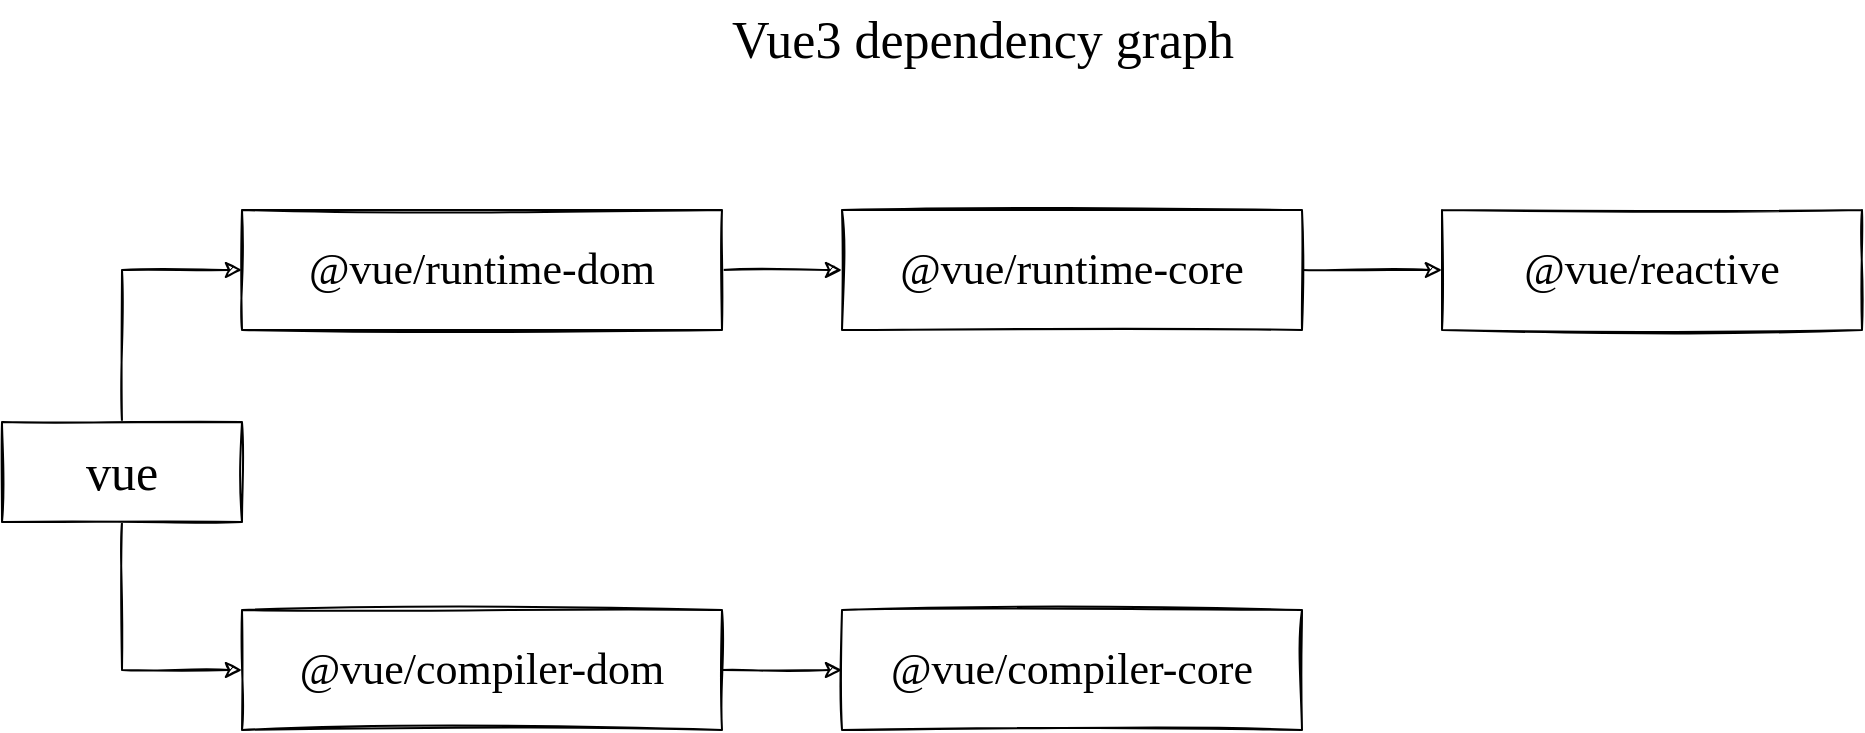 <mxfile><diagram id="0q8ObWF2c9_AeSXeWdKU" name="Page-1"><mxGraphModel dx="1759" dy="883" grid="1" gridSize="10" guides="1" tooltips="1" connect="1" arrows="1" fold="1" page="1" pageScale="1" pageWidth="827" pageHeight="1169" math="0" shadow="0"><root><mxCell id="0"/><mxCell id="1" parent="0"/><mxCell id="pTSNCBJR4zrSkXSXLxc4-6" style="edgeStyle=orthogonalEdgeStyle;rounded=0;sketch=1;orthogonalLoop=1;jettySize=auto;html=1;entryX=0;entryY=0.5;entryDx=0;entryDy=0;fontFamily=Comic Sans MS;fontSize=22;" parent="1" source="RB6gqGpe5amBSsFs8Qqi-2" target="pTSNCBJR4zrSkXSXLxc4-1" edge="1"><mxGeometry relative="1" as="geometry"/></mxCell><mxCell id="pTSNCBJR4zrSkXSXLxc4-13" style="edgeStyle=orthogonalEdgeStyle;rounded=0;sketch=1;orthogonalLoop=1;jettySize=auto;html=1;entryX=0;entryY=0.5;entryDx=0;entryDy=0;fontFamily=Comic Sans MS;fontSize=22;" parent="1" source="RB6gqGpe5amBSsFs8Qqi-2" target="pTSNCBJR4zrSkXSXLxc4-4" edge="1"><mxGeometry relative="1" as="geometry"/></mxCell><mxCell id="RB6gqGpe5amBSsFs8Qqi-2" value="vue" style="rounded=0;whiteSpace=wrap;html=1;fontFamily=Indie Flower;sketch=1;fontSize=25;fontSource=https%3A%2F%2Ffonts.googleapis.com%2Fcss%3Ffamily%3DIndie%2BFlower;" parent="1" vertex="1"><mxGeometry x="100" y="286" width="120" height="50" as="geometry"/></mxCell><mxCell id="pTSNCBJR4zrSkXSXLxc4-7" style="edgeStyle=orthogonalEdgeStyle;rounded=0;sketch=1;orthogonalLoop=1;jettySize=auto;html=1;fontFamily=Comic Sans MS;fontSize=22;" parent="1" source="pTSNCBJR4zrSkXSXLxc4-1" target="pTSNCBJR4zrSkXSXLxc4-5" edge="1"><mxGeometry relative="1" as="geometry"/></mxCell><mxCell id="pTSNCBJR4zrSkXSXLxc4-2" value="@vue/reactive" style="rounded=0;whiteSpace=wrap;html=1;fontFamily=Indie Flower;sketch=1;fontSize=22;fontSource=https%3A%2F%2Ffonts.googleapis.com%2Fcss%3Ffamily%3DIndie%2BFlower;" parent="1" vertex="1"><mxGeometry x="820" y="180" width="210" height="60" as="geometry"/></mxCell><mxCell id="pTSNCBJR4zrSkXSXLxc4-3" value="@vue/compiler-core" style="rounded=0;whiteSpace=wrap;html=1;fontFamily=Indie Flower;sketch=1;fontSize=22;fontSource=https%3A%2F%2Ffonts.googleapis.com%2Fcss%3Ffamily%3DIndie%2BFlower;" parent="1" vertex="1"><mxGeometry x="520" y="380" width="230" height="60" as="geometry"/></mxCell><mxCell id="pTSNCBJR4zrSkXSXLxc4-14" style="edgeStyle=orthogonalEdgeStyle;rounded=0;sketch=1;orthogonalLoop=1;jettySize=auto;html=1;entryX=0;entryY=0.5;entryDx=0;entryDy=0;fontFamily=Comic Sans MS;fontSize=22;" parent="1" source="pTSNCBJR4zrSkXSXLxc4-4" target="pTSNCBJR4zrSkXSXLxc4-3" edge="1"><mxGeometry relative="1" as="geometry"/></mxCell><mxCell id="pTSNCBJR4zrSkXSXLxc4-4" value="@vue/compiler-dom" style="rounded=0;whiteSpace=wrap;html=1;fontFamily=Indie Flower;sketch=1;fontSize=22;fontSource=https%3A%2F%2Ffonts.googleapis.com%2Fcss%3Ffamily%3DIndie%2BFlower;" parent="1" vertex="1"><mxGeometry x="220" y="380" width="240" height="60" as="geometry"/></mxCell><mxCell id="pTSNCBJR4zrSkXSXLxc4-8" style="edgeStyle=orthogonalEdgeStyle;rounded=0;sketch=1;orthogonalLoop=1;jettySize=auto;html=1;exitX=1;exitY=0.5;exitDx=0;exitDy=0;entryX=0;entryY=0.5;entryDx=0;entryDy=0;fontFamily=Comic Sans MS;fontSize=22;" parent="1" source="pTSNCBJR4zrSkXSXLxc4-5" target="pTSNCBJR4zrSkXSXLxc4-2" edge="1"><mxGeometry relative="1" as="geometry"/></mxCell><mxCell id="pTSNCBJR4zrSkXSXLxc4-5" value="@vue/runtime-core" style="rounded=0;whiteSpace=wrap;html=1;fontFamily=Indie Flower;sketch=1;fontSize=22;fontSource=https%3A%2F%2Ffonts.googleapis.com%2Fcss%3Ffamily%3DIndie%2BFlower;" parent="1" vertex="1"><mxGeometry x="520" y="180" width="230" height="60" as="geometry"/></mxCell><mxCell id="pTSNCBJR4zrSkXSXLxc4-1" value="@vue/runtime-dom" style="rounded=0;whiteSpace=wrap;html=1;fontFamily=Indie Flower;sketch=1;fontSize=22;fontSource=https%3A%2F%2Ffonts.googleapis.com%2Fcss%3Ffamily%3DIndie%2BFlower;" parent="1" vertex="1"><mxGeometry x="220" y="180" width="240" height="60" as="geometry"/></mxCell><mxCell id="pTSNCBJR4zrSkXSXLxc4-15" value="Vue3 dependency graph" style="text;html=1;resizable=0;autosize=1;align=center;verticalAlign=middle;points=[];fillColor=none;strokeColor=none;rounded=0;sketch=1;fontFamily=Indie Flower;fontSize=26;fontSource=https%3A%2F%2Ffonts.googleapis.com%2Fcss%3Ffamily%3DIndie%2BFlower;" parent="1" vertex="1"><mxGeometry x="455" y="75" width="270" height="40" as="geometry"/></mxCell></root></mxGraphModel></diagram></mxfile>